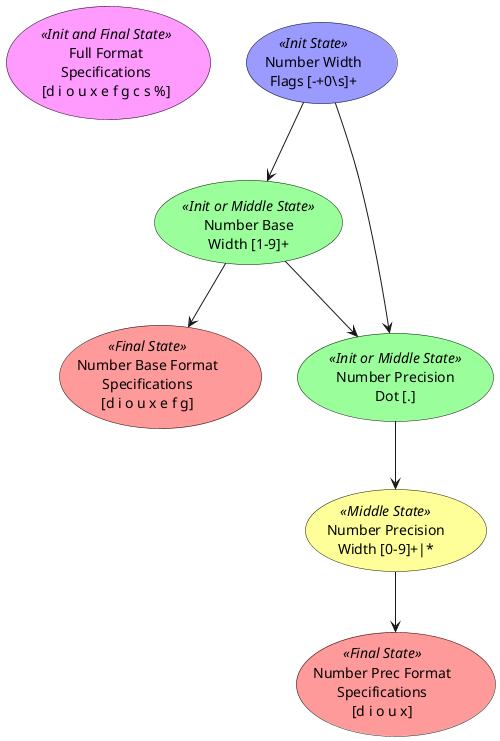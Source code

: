 @startuml
skinparam componentStyle uml2
top to bottom direction

skinparam usecase {
	'S=40, V=100, H=240	(blue)
	BackgroundColor<<Init State>> #9A9AFF
	'S=40, V=100, H=300	(purple)
	BackgroundColor<<Init and Final State>> #FF9AFF
	'S=40, V=100, H=120	(green)
	BackgroundColor<<Init or Middle State>> #9AFF9A
	'S=40, V=100, H=60	(yellow)
	BackgroundColor<<Middle State>> #FFFF9A
	'S=40, V=100, H=0	(red)
	BackgroundColor<<Final State>> #FF9A9A
}

usecase (Full Format\nSpecifications\n[d i o u x e f g c s %]) as format_full_spec <<Init and Final State>>

usecase (Number Width\nFlags [-+0\s]+) as format_num_flag <<Init State>>

usecase (Number Base\nWidth [1-9]+) as format_num_base_width <<Init or Middle State>>
usecase (Number Base Format\nSpecifications\n[d i o u x e f g]) as format_num_base_spec <<Final State>>

usecase (Number Precision\nDot [.]) as format_num_prec_dot <<Init or Middle State>>
usecase (Number Precision\nWidth [0-9]+|*) as format_num_prec_width <<Middle State>>
usecase (Number Prec Format\nSpecifications\n[d i o u x]) as format_num_prec_spec <<Final State>>

format_num_flag --> format_num_base_width
format_num_flag --> format_num_prec_dot
format_num_base_width --> format_num_base_spec
format_num_base_width --> format_num_prec_dot
format_num_prec_dot --> format_num_prec_width
format_num_prec_width --> format_num_prec_spec

@enduml
